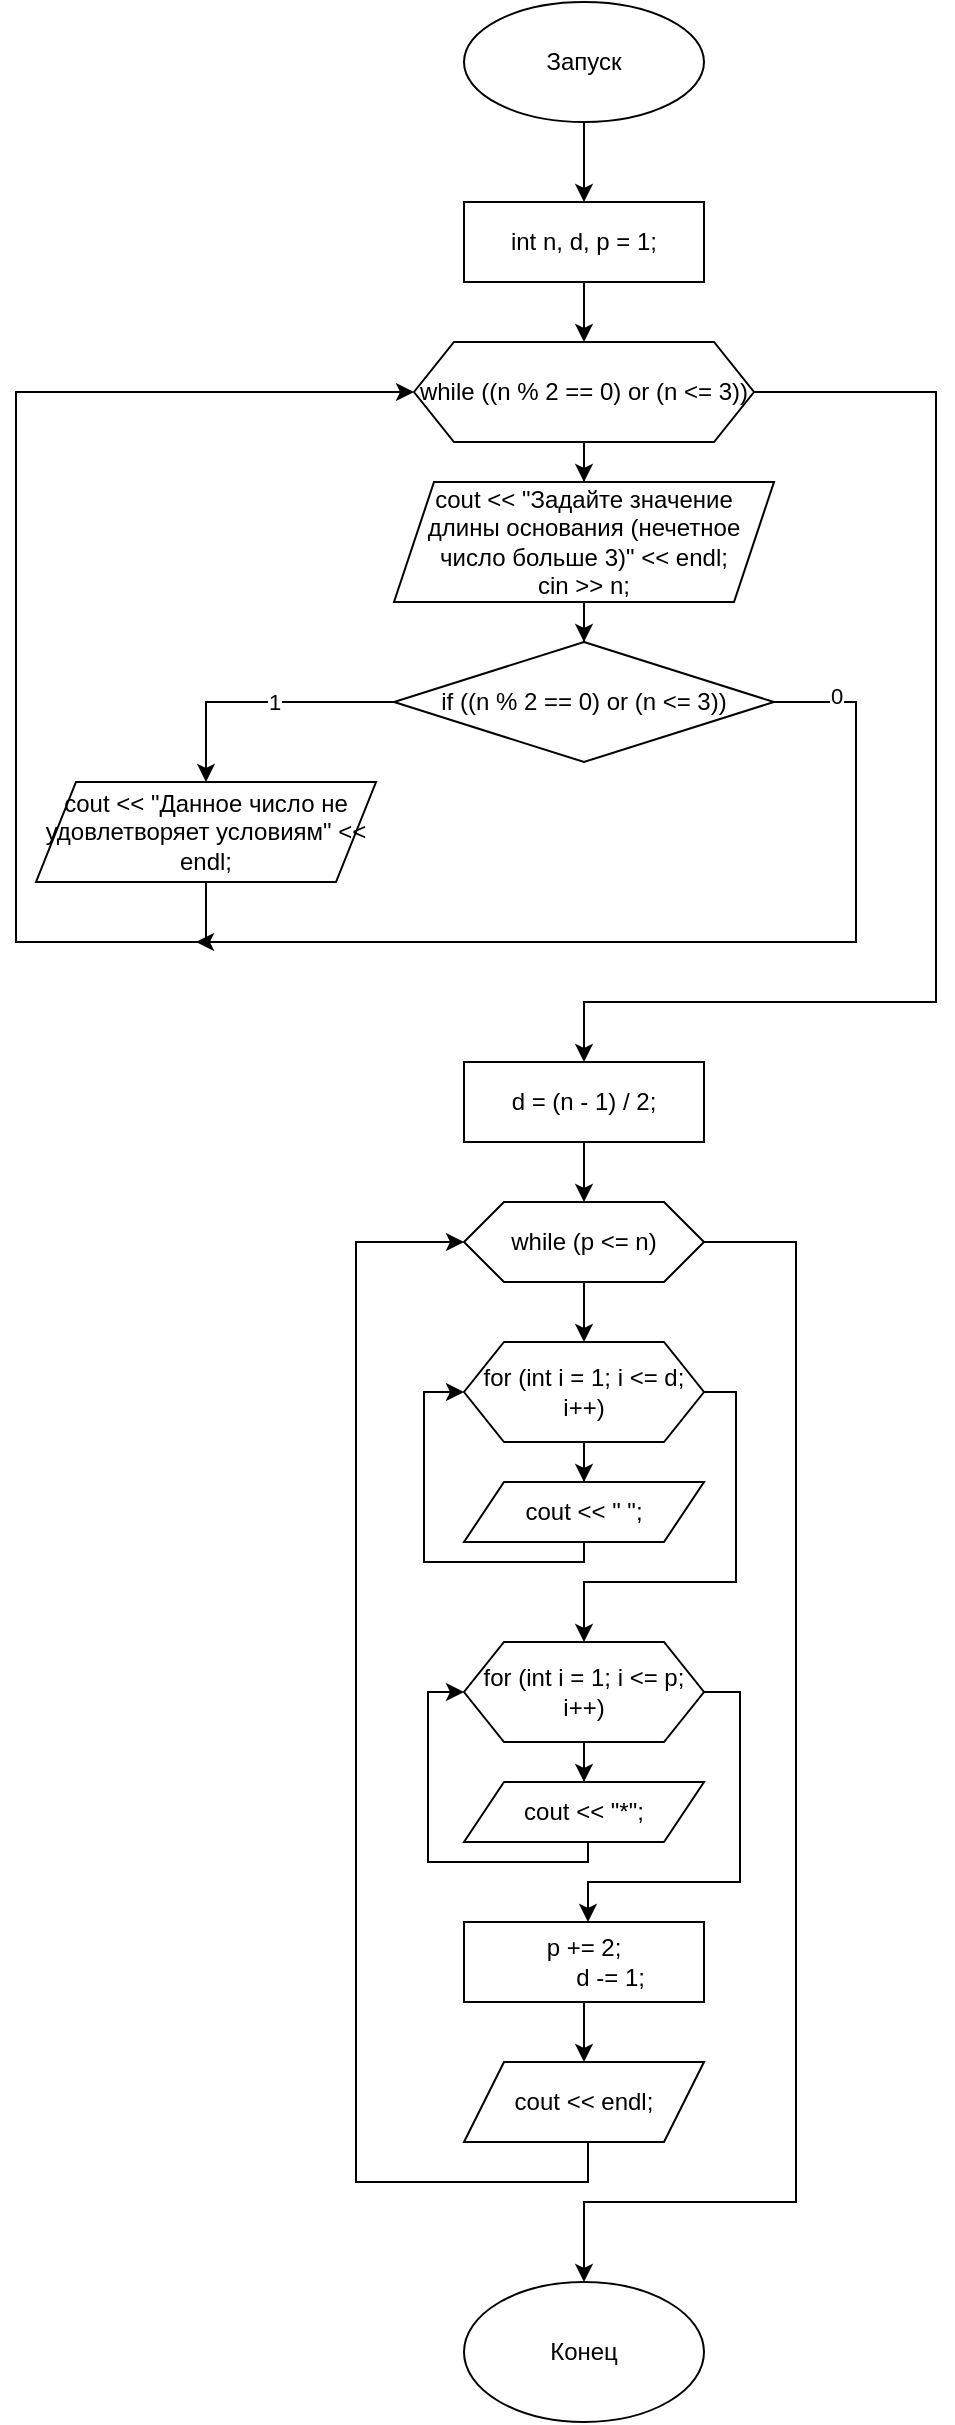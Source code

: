 <mxfile version="15.7.4" type="device"><diagram id="C5RBs43oDa-KdzZeNtuy" name="Page-1"><mxGraphModel dx="1061" dy="615" grid="1" gridSize="10" guides="1" tooltips="1" connect="1" arrows="1" fold="1" page="1" pageScale="1" pageWidth="827" pageHeight="1169" math="0" shadow="0"><root><mxCell id="WIyWlLk6GJQsqaUBKTNV-0"/><mxCell id="WIyWlLk6GJQsqaUBKTNV-1" parent="WIyWlLk6GJQsqaUBKTNV-0"/><mxCell id="qJQwntRM7R3NOyGBUdz7-4" value="" style="edgeStyle=orthogonalEdgeStyle;rounded=0;orthogonalLoop=1;jettySize=auto;html=1;" edge="1" parent="WIyWlLk6GJQsqaUBKTNV-1" source="qJQwntRM7R3NOyGBUdz7-0" target="qJQwntRM7R3NOyGBUdz7-3"><mxGeometry relative="1" as="geometry"/></mxCell><mxCell id="qJQwntRM7R3NOyGBUdz7-0" value="Запуск" style="ellipse;whiteSpace=wrap;html=1;" vertex="1" parent="WIyWlLk6GJQsqaUBKTNV-1"><mxGeometry x="354" y="20" width="120" height="60" as="geometry"/></mxCell><mxCell id="qJQwntRM7R3NOyGBUdz7-6" value="" style="edgeStyle=orthogonalEdgeStyle;rounded=0;orthogonalLoop=1;jettySize=auto;html=1;" edge="1" parent="WIyWlLk6GJQsqaUBKTNV-1" source="qJQwntRM7R3NOyGBUdz7-3" target="qJQwntRM7R3NOyGBUdz7-5"><mxGeometry relative="1" as="geometry"/></mxCell><mxCell id="qJQwntRM7R3NOyGBUdz7-3" value="int n, d, p = 1;" style="whiteSpace=wrap;html=1;" vertex="1" parent="WIyWlLk6GJQsqaUBKTNV-1"><mxGeometry x="354" y="120" width="120" height="40" as="geometry"/></mxCell><mxCell id="qJQwntRM7R3NOyGBUdz7-10" value="" style="edgeStyle=orthogonalEdgeStyle;rounded=0;orthogonalLoop=1;jettySize=auto;html=1;" edge="1" parent="WIyWlLk6GJQsqaUBKTNV-1" source="qJQwntRM7R3NOyGBUdz7-5" target="qJQwntRM7R3NOyGBUdz7-9"><mxGeometry relative="1" as="geometry"/></mxCell><mxCell id="qJQwntRM7R3NOyGBUdz7-22" style="edgeStyle=orthogonalEdgeStyle;rounded=0;orthogonalLoop=1;jettySize=auto;html=1;exitX=1;exitY=0.5;exitDx=0;exitDy=0;" edge="1" parent="WIyWlLk6GJQsqaUBKTNV-1" source="qJQwntRM7R3NOyGBUdz7-5" target="qJQwntRM7R3NOyGBUdz7-23"><mxGeometry relative="1" as="geometry"><mxPoint x="414" y="560" as="targetPoint"/><Array as="points"><mxPoint x="590" y="215"/><mxPoint x="590" y="520"/><mxPoint x="414" y="520"/></Array></mxGeometry></mxCell><mxCell id="qJQwntRM7R3NOyGBUdz7-5" value="while ((n % 2 == 0) or (n &lt;= 3))" style="shape=hexagon;perimeter=hexagonPerimeter2;whiteSpace=wrap;html=1;fixedSize=1;" vertex="1" parent="WIyWlLk6GJQsqaUBKTNV-1"><mxGeometry x="329" y="190" width="170" height="50" as="geometry"/></mxCell><mxCell id="qJQwntRM7R3NOyGBUdz7-12" value="" style="edgeStyle=orthogonalEdgeStyle;rounded=0;orthogonalLoop=1;jettySize=auto;html=1;" edge="1" parent="WIyWlLk6GJQsqaUBKTNV-1" source="qJQwntRM7R3NOyGBUdz7-9" target="qJQwntRM7R3NOyGBUdz7-11"><mxGeometry relative="1" as="geometry"/></mxCell><mxCell id="qJQwntRM7R3NOyGBUdz7-9" value="cout &amp;lt;&amp;lt; &quot;Задайте значение длины основания (нечетное число больше 3)&quot; &amp;lt;&amp;lt; endl;&lt;br&gt;cin &amp;gt;&amp;gt; n;" style="shape=parallelogram;perimeter=parallelogramPerimeter;whiteSpace=wrap;html=1;fixedSize=1;" vertex="1" parent="WIyWlLk6GJQsqaUBKTNV-1"><mxGeometry x="319" y="260" width="190" height="60" as="geometry"/></mxCell><mxCell id="qJQwntRM7R3NOyGBUdz7-15" value="" style="edgeStyle=orthogonalEdgeStyle;rounded=0;orthogonalLoop=1;jettySize=auto;html=1;" edge="1" parent="WIyWlLk6GJQsqaUBKTNV-1" source="qJQwntRM7R3NOyGBUdz7-11"><mxGeometry relative="1" as="geometry"><mxPoint x="220" y="490" as="targetPoint"/><Array as="points"><mxPoint x="550" y="370"/><mxPoint x="550" y="490"/><mxPoint x="220" y="490"/></Array></mxGeometry></mxCell><mxCell id="qJQwntRM7R3NOyGBUdz7-20" value="0" style="edgeLabel;html=1;align=center;verticalAlign=middle;resizable=0;points=[];" vertex="1" connectable="0" parent="qJQwntRM7R3NOyGBUdz7-15"><mxGeometry x="-0.527" y="1" relative="1" as="geometry"><mxPoint x="-11" y="-78" as="offset"/></mxGeometry></mxCell><mxCell id="qJQwntRM7R3NOyGBUdz7-18" value="" style="edgeStyle=orthogonalEdgeStyle;rounded=0;orthogonalLoop=1;jettySize=auto;html=1;" edge="1" parent="WIyWlLk6GJQsqaUBKTNV-1" source="qJQwntRM7R3NOyGBUdz7-11" target="qJQwntRM7R3NOyGBUdz7-17"><mxGeometry relative="1" as="geometry"/></mxCell><mxCell id="qJQwntRM7R3NOyGBUdz7-19" value="1" style="edgeLabel;html=1;align=center;verticalAlign=middle;resizable=0;points=[];" vertex="1" connectable="0" parent="qJQwntRM7R3NOyGBUdz7-18"><mxGeometry x="-0.101" relative="1" as="geometry"><mxPoint as="offset"/></mxGeometry></mxCell><mxCell id="qJQwntRM7R3NOyGBUdz7-11" value="if ((n % 2 == 0) or (n &lt;= 3))" style="rhombus;whiteSpace=wrap;html=1;" vertex="1" parent="WIyWlLk6GJQsqaUBKTNV-1"><mxGeometry x="319" y="340" width="190" height="60" as="geometry"/></mxCell><mxCell id="qJQwntRM7R3NOyGBUdz7-21" style="edgeStyle=orthogonalEdgeStyle;rounded=0;orthogonalLoop=1;jettySize=auto;html=1;entryX=0;entryY=0.5;entryDx=0;entryDy=0;" edge="1" parent="WIyWlLk6GJQsqaUBKTNV-1" source="qJQwntRM7R3NOyGBUdz7-17" target="qJQwntRM7R3NOyGBUdz7-5"><mxGeometry relative="1" as="geometry"><Array as="points"><mxPoint x="225" y="490"/><mxPoint x="130" y="490"/><mxPoint x="130" y="215"/></Array></mxGeometry></mxCell><mxCell id="qJQwntRM7R3NOyGBUdz7-17" value="cout &amp;lt;&amp;lt; &quot;Данное число не удовлетворяет условиям&quot; &amp;lt;&amp;lt; endl;" style="shape=parallelogram;perimeter=parallelogramPerimeter;whiteSpace=wrap;html=1;fixedSize=1;" vertex="1" parent="WIyWlLk6GJQsqaUBKTNV-1"><mxGeometry x="140" y="410" width="170" height="50" as="geometry"/></mxCell><mxCell id="qJQwntRM7R3NOyGBUdz7-25" value="" style="edgeStyle=orthogonalEdgeStyle;rounded=0;orthogonalLoop=1;jettySize=auto;html=1;" edge="1" parent="WIyWlLk6GJQsqaUBKTNV-1" source="qJQwntRM7R3NOyGBUdz7-23" target="qJQwntRM7R3NOyGBUdz7-24"><mxGeometry relative="1" as="geometry"/></mxCell><mxCell id="qJQwntRM7R3NOyGBUdz7-23" value="d = (n - 1) / 2;" style="rounded=0;whiteSpace=wrap;html=1;" vertex="1" parent="WIyWlLk6GJQsqaUBKTNV-1"><mxGeometry x="354" y="550" width="120" height="40" as="geometry"/></mxCell><mxCell id="qJQwntRM7R3NOyGBUdz7-27" value="" style="edgeStyle=orthogonalEdgeStyle;rounded=0;orthogonalLoop=1;jettySize=auto;html=1;" edge="1" parent="WIyWlLk6GJQsqaUBKTNV-1" source="qJQwntRM7R3NOyGBUdz7-24" target="qJQwntRM7R3NOyGBUdz7-26"><mxGeometry relative="1" as="geometry"/></mxCell><mxCell id="qJQwntRM7R3NOyGBUdz7-42" style="edgeStyle=orthogonalEdgeStyle;rounded=0;orthogonalLoop=1;jettySize=auto;html=1;exitX=1;exitY=0.5;exitDx=0;exitDy=0;" edge="1" parent="WIyWlLk6GJQsqaUBKTNV-1" source="qJQwntRM7R3NOyGBUdz7-24" target="qJQwntRM7R3NOyGBUdz7-43"><mxGeometry relative="1" as="geometry"><mxPoint x="590" y="950" as="targetPoint"/><Array as="points"><mxPoint x="520" y="640"/><mxPoint x="520" y="1120"/><mxPoint x="414" y="1120"/></Array></mxGeometry></mxCell><mxCell id="qJQwntRM7R3NOyGBUdz7-24" value="while (p &lt;= n)" style="shape=hexagon;perimeter=hexagonPerimeter2;whiteSpace=wrap;html=1;fixedSize=1;rounded=0;" vertex="1" parent="WIyWlLk6GJQsqaUBKTNV-1"><mxGeometry x="354" y="620" width="120" height="40" as="geometry"/></mxCell><mxCell id="qJQwntRM7R3NOyGBUdz7-29" value="" style="edgeStyle=orthogonalEdgeStyle;rounded=0;orthogonalLoop=1;jettySize=auto;html=1;" edge="1" parent="WIyWlLk6GJQsqaUBKTNV-1" source="qJQwntRM7R3NOyGBUdz7-26" target="qJQwntRM7R3NOyGBUdz7-28"><mxGeometry relative="1" as="geometry"/></mxCell><mxCell id="qJQwntRM7R3NOyGBUdz7-31" style="edgeStyle=orthogonalEdgeStyle;rounded=0;orthogonalLoop=1;jettySize=auto;html=1;" edge="1" parent="WIyWlLk6GJQsqaUBKTNV-1" source="qJQwntRM7R3NOyGBUdz7-26"><mxGeometry relative="1" as="geometry"><mxPoint x="414" y="840" as="targetPoint"/><Array as="points"><mxPoint x="490" y="715"/><mxPoint x="490" y="810"/><mxPoint x="414" y="810"/></Array></mxGeometry></mxCell><mxCell id="qJQwntRM7R3NOyGBUdz7-26" value="for (int i = 1; i &amp;lt;= d; i++)" style="shape=hexagon;perimeter=hexagonPerimeter2;whiteSpace=wrap;html=1;fixedSize=1;rounded=0;" vertex="1" parent="WIyWlLk6GJQsqaUBKTNV-1"><mxGeometry x="354" y="690" width="120" height="50" as="geometry"/></mxCell><mxCell id="qJQwntRM7R3NOyGBUdz7-30" style="edgeStyle=orthogonalEdgeStyle;rounded=0;orthogonalLoop=1;jettySize=auto;html=1;entryX=0;entryY=0.5;entryDx=0;entryDy=0;" edge="1" parent="WIyWlLk6GJQsqaUBKTNV-1" source="qJQwntRM7R3NOyGBUdz7-28" target="qJQwntRM7R3NOyGBUdz7-26"><mxGeometry relative="1" as="geometry"><Array as="points"><mxPoint x="414" y="800"/><mxPoint x="334" y="800"/><mxPoint x="334" y="715"/></Array></mxGeometry></mxCell><mxCell id="qJQwntRM7R3NOyGBUdz7-28" value="cout &lt;&lt; &quot; &quot;;" style="shape=parallelogram;perimeter=parallelogramPerimeter;whiteSpace=wrap;html=1;fixedSize=1;rounded=0;" vertex="1" parent="WIyWlLk6GJQsqaUBKTNV-1"><mxGeometry x="354" y="760" width="120" height="30" as="geometry"/></mxCell><mxCell id="qJQwntRM7R3NOyGBUdz7-32" value="" style="edgeStyle=orthogonalEdgeStyle;rounded=0;orthogonalLoop=1;jettySize=auto;html=1;" edge="1" parent="WIyWlLk6GJQsqaUBKTNV-1" source="qJQwntRM7R3NOyGBUdz7-34" target="qJQwntRM7R3NOyGBUdz7-36"><mxGeometry relative="1" as="geometry"/></mxCell><mxCell id="qJQwntRM7R3NOyGBUdz7-33" style="edgeStyle=orthogonalEdgeStyle;rounded=0;orthogonalLoop=1;jettySize=auto;html=1;" edge="1" parent="WIyWlLk6GJQsqaUBKTNV-1" source="qJQwntRM7R3NOyGBUdz7-34" target="qJQwntRM7R3NOyGBUdz7-38"><mxGeometry relative="1" as="geometry"><mxPoint x="416" y="990" as="targetPoint"/><Array as="points"><mxPoint x="492" y="865"/><mxPoint x="492" y="960"/><mxPoint x="416" y="960"/></Array></mxGeometry></mxCell><mxCell id="qJQwntRM7R3NOyGBUdz7-34" value="for (int i = 1; i &amp;lt;= p; i++)" style="shape=hexagon;perimeter=hexagonPerimeter2;whiteSpace=wrap;html=1;fixedSize=1;rounded=0;" vertex="1" parent="WIyWlLk6GJQsqaUBKTNV-1"><mxGeometry x="354" y="840" width="120" height="50" as="geometry"/></mxCell><mxCell id="qJQwntRM7R3NOyGBUdz7-35" style="edgeStyle=orthogonalEdgeStyle;rounded=0;orthogonalLoop=1;jettySize=auto;html=1;entryX=0;entryY=0.5;entryDx=0;entryDy=0;" edge="1" parent="WIyWlLk6GJQsqaUBKTNV-1" source="qJQwntRM7R3NOyGBUdz7-36" target="qJQwntRM7R3NOyGBUdz7-34"><mxGeometry relative="1" as="geometry"><Array as="points"><mxPoint x="416" y="950"/><mxPoint x="336" y="950"/><mxPoint x="336" y="865"/></Array></mxGeometry></mxCell><mxCell id="qJQwntRM7R3NOyGBUdz7-36" value="cout &amp;lt;&amp;lt; &quot;*&quot;;" style="shape=parallelogram;perimeter=parallelogramPerimeter;whiteSpace=wrap;html=1;fixedSize=1;rounded=0;" vertex="1" parent="WIyWlLk6GJQsqaUBKTNV-1"><mxGeometry x="354" y="910" width="120" height="30" as="geometry"/></mxCell><mxCell id="qJQwntRM7R3NOyGBUdz7-40" value="" style="edgeStyle=orthogonalEdgeStyle;rounded=0;orthogonalLoop=1;jettySize=auto;html=1;" edge="1" parent="WIyWlLk6GJQsqaUBKTNV-1" source="qJQwntRM7R3NOyGBUdz7-38" target="qJQwntRM7R3NOyGBUdz7-39"><mxGeometry relative="1" as="geometry"/></mxCell><mxCell id="qJQwntRM7R3NOyGBUdz7-38" value="p += 2;&#10;        d -= 1;" style="rounded=0;whiteSpace=wrap;html=1;" vertex="1" parent="WIyWlLk6GJQsqaUBKTNV-1"><mxGeometry x="354" y="980" width="120" height="40" as="geometry"/></mxCell><mxCell id="qJQwntRM7R3NOyGBUdz7-41" style="edgeStyle=orthogonalEdgeStyle;rounded=0;orthogonalLoop=1;jettySize=auto;html=1;entryX=0;entryY=0.5;entryDx=0;entryDy=0;" edge="1" parent="WIyWlLk6GJQsqaUBKTNV-1" source="qJQwntRM7R3NOyGBUdz7-39" target="qJQwntRM7R3NOyGBUdz7-24"><mxGeometry relative="1" as="geometry"><mxPoint x="280" y="830" as="targetPoint"/><Array as="points"><mxPoint x="416" y="1110"/><mxPoint x="300" y="1110"/><mxPoint x="300" y="640"/></Array></mxGeometry></mxCell><mxCell id="qJQwntRM7R3NOyGBUdz7-39" value="cout &lt;&lt; endl;" style="shape=parallelogram;perimeter=parallelogramPerimeter;whiteSpace=wrap;html=1;fixedSize=1;rounded=0;" vertex="1" parent="WIyWlLk6GJQsqaUBKTNV-1"><mxGeometry x="354" y="1050" width="120" height="40" as="geometry"/></mxCell><mxCell id="qJQwntRM7R3NOyGBUdz7-43" value="Конец" style="ellipse;whiteSpace=wrap;html=1;" vertex="1" parent="WIyWlLk6GJQsqaUBKTNV-1"><mxGeometry x="354" y="1160" width="120" height="70" as="geometry"/></mxCell></root></mxGraphModel></diagram></mxfile>
